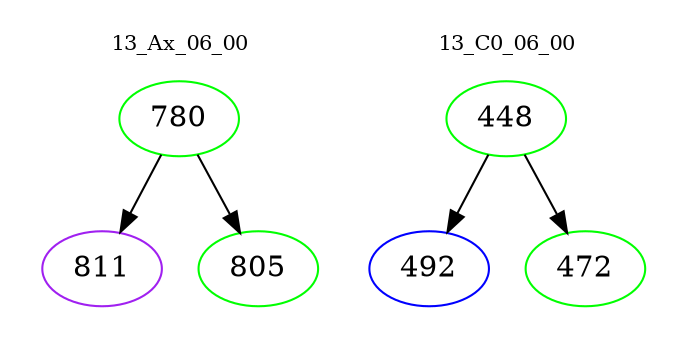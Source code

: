 digraph{
subgraph cluster_0 {
color = white
label = "13_Ax_06_00";
fontsize=10;
T0_780 [label="780", color="green"]
T0_780 -> T0_811 [color="black"]
T0_811 [label="811", color="purple"]
T0_780 -> T0_805 [color="black"]
T0_805 [label="805", color="green"]
}
subgraph cluster_1 {
color = white
label = "13_C0_06_00";
fontsize=10;
T1_448 [label="448", color="green"]
T1_448 -> T1_492 [color="black"]
T1_492 [label="492", color="blue"]
T1_448 -> T1_472 [color="black"]
T1_472 [label="472", color="green"]
}
}
